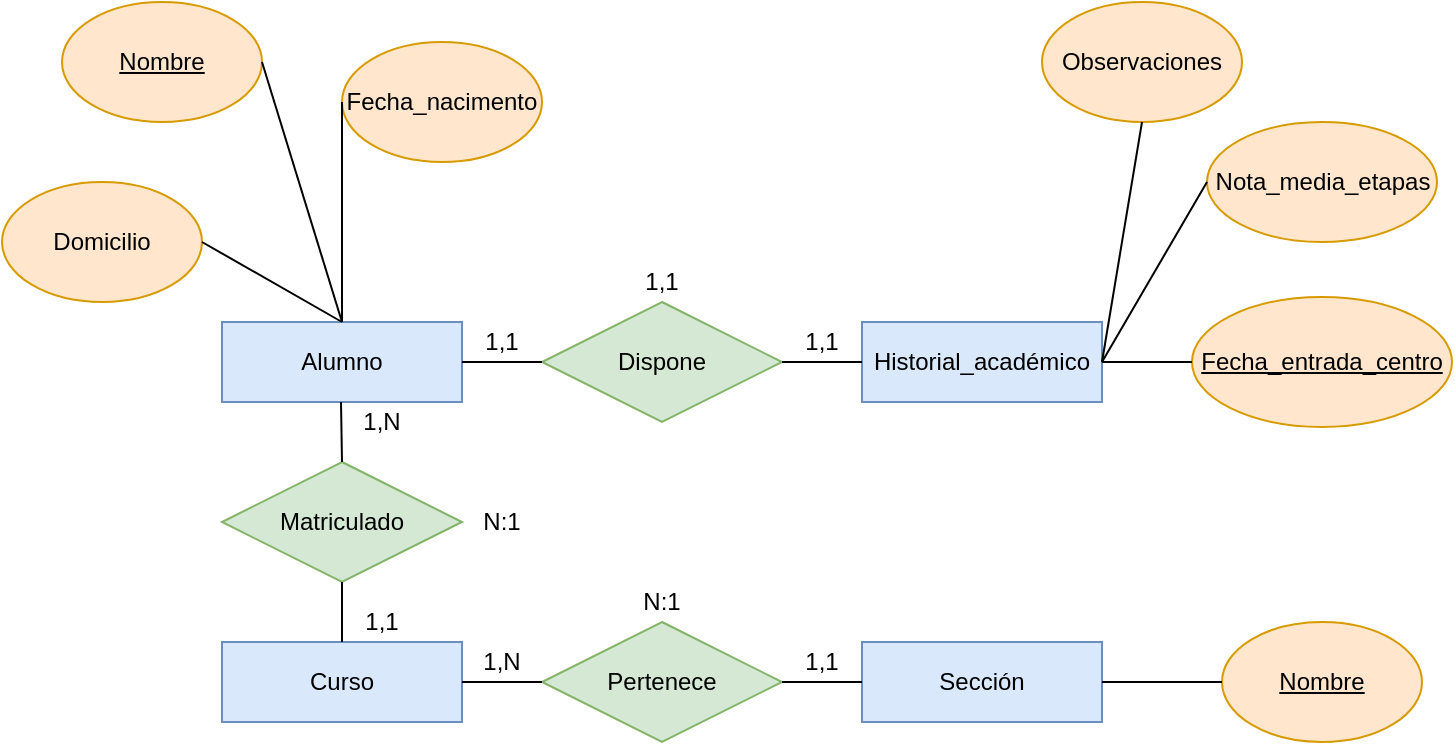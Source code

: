 <mxfile version="13.7.9" type="github">
  <diagram id="R2lEEEUBdFMjLlhIrx00" name="Page-1">
    <mxGraphModel dx="1038" dy="531" grid="1" gridSize="10" guides="1" tooltips="1" connect="1" arrows="1" fold="1" page="1" pageScale="1" pageWidth="850" pageHeight="1100" math="0" shadow="0" extFonts="Permanent Marker^https://fonts.googleapis.com/css?family=Permanent+Marker">
      <root>
        <mxCell id="0" />
        <mxCell id="1" parent="0" />
        <mxCell id="wQgqzNms8Cs4p03QIAbe-82" value="Alumno" style="rounded=0;whiteSpace=wrap;html=1;fillColor=#dae8fc;strokeColor=#6c8ebf;" vertex="1" parent="1">
          <mxGeometry x="120" y="200" width="120" height="40" as="geometry" />
        </mxCell>
        <mxCell id="wQgqzNms8Cs4p03QIAbe-83" value="Curso" style="rounded=0;whiteSpace=wrap;html=1;fillColor=#dae8fc;strokeColor=#6c8ebf;" vertex="1" parent="1">
          <mxGeometry x="120" y="360" width="120" height="40" as="geometry" />
        </mxCell>
        <mxCell id="wQgqzNms8Cs4p03QIAbe-85" value="Sección" style="rounded=0;whiteSpace=wrap;html=1;fontStyle=0;fillColor=#dae8fc;strokeColor=#6c8ebf;" vertex="1" parent="1">
          <mxGeometry x="440" y="360" width="120" height="40" as="geometry" />
        </mxCell>
        <mxCell id="wQgqzNms8Cs4p03QIAbe-86" value="Matriculado" style="rhombus;whiteSpace=wrap;html=1;fillColor=#d5e8d4;strokeColor=#82b366;" vertex="1" parent="1">
          <mxGeometry x="120" y="270" width="120" height="60" as="geometry" />
        </mxCell>
        <mxCell id="wQgqzNms8Cs4p03QIAbe-88" value="" style="endArrow=none;html=1;" edge="1" parent="1">
          <mxGeometry width="50" height="50" relative="1" as="geometry">
            <mxPoint x="180" y="270" as="sourcePoint" />
            <mxPoint x="179.5" y="240" as="targetPoint" />
          </mxGeometry>
        </mxCell>
        <mxCell id="wQgqzNms8Cs4p03QIAbe-89" value="Nombre" style="ellipse;whiteSpace=wrap;html=1;fontStyle=4;fillColor=#ffe6cc;strokeColor=#d79b00;" vertex="1" parent="1">
          <mxGeometry x="40" y="40" width="100" height="60" as="geometry" />
        </mxCell>
        <mxCell id="wQgqzNms8Cs4p03QIAbe-91" value="Fecha_nacimento" style="ellipse;whiteSpace=wrap;html=1;fillColor=#ffe6cc;strokeColor=#d79b00;" vertex="1" parent="1">
          <mxGeometry x="180" y="60" width="100" height="60" as="geometry" />
        </mxCell>
        <mxCell id="wQgqzNms8Cs4p03QIAbe-92" value="Domicilio" style="ellipse;whiteSpace=wrap;html=1;fontStyle=0;fillColor=#ffe6cc;strokeColor=#d79b00;" vertex="1" parent="1">
          <mxGeometry x="10" y="130" width="100" height="60" as="geometry" />
        </mxCell>
        <mxCell id="wQgqzNms8Cs4p03QIAbe-93" value="" style="endArrow=none;html=1;exitX=0.5;exitY=0;exitDx=0;exitDy=0;entryX=1;entryY=0.5;entryDx=0;entryDy=0;" edge="1" parent="1" source="wQgqzNms8Cs4p03QIAbe-82" target="wQgqzNms8Cs4p03QIAbe-89">
          <mxGeometry width="50" height="50" relative="1" as="geometry">
            <mxPoint x="160" y="210" as="sourcePoint" />
            <mxPoint x="160" y="130" as="targetPoint" />
          </mxGeometry>
        </mxCell>
        <mxCell id="wQgqzNms8Cs4p03QIAbe-95" value="" style="endArrow=none;html=1;exitX=0.5;exitY=0;exitDx=0;exitDy=0;entryX=0;entryY=0.5;entryDx=0;entryDy=0;" edge="1" parent="1" source="wQgqzNms8Cs4p03QIAbe-82" target="wQgqzNms8Cs4p03QIAbe-91">
          <mxGeometry width="50" height="50" relative="1" as="geometry">
            <mxPoint x="160" y="210" as="sourcePoint" />
            <mxPoint x="170" y="140" as="targetPoint" />
          </mxGeometry>
        </mxCell>
        <mxCell id="wQgqzNms8Cs4p03QIAbe-96" value="" style="endArrow=none;html=1;entryX=1;entryY=0.5;entryDx=0;entryDy=0;exitX=0.5;exitY=0;exitDx=0;exitDy=0;" edge="1" parent="1" source="wQgqzNms8Cs4p03QIAbe-82" target="wQgqzNms8Cs4p03QIAbe-92">
          <mxGeometry width="50" height="50" relative="1" as="geometry">
            <mxPoint x="170" y="190" as="sourcePoint" />
            <mxPoint x="110" y="130" as="targetPoint" />
          </mxGeometry>
        </mxCell>
        <mxCell id="wQgqzNms8Cs4p03QIAbe-99" value="Historial_académico" style="rounded=0;whiteSpace=wrap;html=1;fillColor=#dae8fc;strokeColor=#6c8ebf;" vertex="1" parent="1">
          <mxGeometry x="440" y="200" width="120" height="40" as="geometry" />
        </mxCell>
        <mxCell id="wQgqzNms8Cs4p03QIAbe-100" value="Dispone" style="rhombus;whiteSpace=wrap;html=1;fillColor=#d5e8d4;strokeColor=#82b366;" vertex="1" parent="1">
          <mxGeometry x="280" y="190" width="120" height="60" as="geometry" />
        </mxCell>
        <mxCell id="wQgqzNms8Cs4p03QIAbe-101" value="Pertenece" style="rhombus;whiteSpace=wrap;html=1;fillColor=#d5e8d4;strokeColor=#82b366;" vertex="1" parent="1">
          <mxGeometry x="280" y="350" width="120" height="60" as="geometry" />
        </mxCell>
        <mxCell id="wQgqzNms8Cs4p03QIAbe-102" value="Nombre" style="ellipse;whiteSpace=wrap;html=1;fontStyle=4;fillColor=#ffe6cc;strokeColor=#d79b00;" vertex="1" parent="1">
          <mxGeometry x="620" y="350" width="100" height="60" as="geometry" />
        </mxCell>
        <mxCell id="wQgqzNms8Cs4p03QIAbe-103" value="" style="endArrow=none;html=1;entryX=0;entryY=0.5;entryDx=0;entryDy=0;" edge="1" parent="1" target="wQgqzNms8Cs4p03QIAbe-102">
          <mxGeometry width="50" height="50" relative="1" as="geometry">
            <mxPoint x="560" y="380" as="sourcePoint" />
            <mxPoint x="610" y="330" as="targetPoint" />
          </mxGeometry>
        </mxCell>
        <mxCell id="wQgqzNms8Cs4p03QIAbe-104" value="N:1" style="text;html=1;strokeColor=none;fillColor=none;align=center;verticalAlign=middle;whiteSpace=wrap;rounded=0;" vertex="1" parent="1">
          <mxGeometry x="240" y="290" width="40" height="20" as="geometry" />
        </mxCell>
        <mxCell id="wQgqzNms8Cs4p03QIAbe-105" value="1,N" style="text;html=1;strokeColor=none;fillColor=none;align=center;verticalAlign=middle;whiteSpace=wrap;rounded=0;" vertex="1" parent="1">
          <mxGeometry x="180" y="240" width="40" height="20" as="geometry" />
        </mxCell>
        <mxCell id="wQgqzNms8Cs4p03QIAbe-106" value="1,1" style="text;html=1;strokeColor=none;fillColor=none;align=center;verticalAlign=middle;whiteSpace=wrap;rounded=0;" vertex="1" parent="1">
          <mxGeometry x="180" y="340" width="40" height="20" as="geometry" />
        </mxCell>
        <mxCell id="wQgqzNms8Cs4p03QIAbe-107" value="" style="endArrow=none;html=1;exitX=0.5;exitY=0;exitDx=0;exitDy=0;entryX=0.5;entryY=1;entryDx=0;entryDy=0;" edge="1" parent="1" source="wQgqzNms8Cs4p03QIAbe-83" target="wQgqzNms8Cs4p03QIAbe-86">
          <mxGeometry width="50" height="50" relative="1" as="geometry">
            <mxPoint x="430" y="280" as="sourcePoint" />
            <mxPoint x="480" y="230" as="targetPoint" />
          </mxGeometry>
        </mxCell>
        <mxCell id="wQgqzNms8Cs4p03QIAbe-108" value="" style="endArrow=none;html=1;exitX=1;exitY=0.5;exitDx=0;exitDy=0;entryX=0;entryY=0.5;entryDx=0;entryDy=0;" edge="1" parent="1" source="wQgqzNms8Cs4p03QIAbe-100" target="wQgqzNms8Cs4p03QIAbe-99">
          <mxGeometry width="50" height="50" relative="1" as="geometry">
            <mxPoint x="430" y="280" as="sourcePoint" />
            <mxPoint x="480" y="230" as="targetPoint" />
          </mxGeometry>
        </mxCell>
        <mxCell id="wQgqzNms8Cs4p03QIAbe-109" value="" style="endArrow=none;html=1;exitX=1;exitY=0.5;exitDx=0;exitDy=0;entryX=0;entryY=0.5;entryDx=0;entryDy=0;" edge="1" parent="1" source="wQgqzNms8Cs4p03QIAbe-82" target="wQgqzNms8Cs4p03QIAbe-100">
          <mxGeometry width="50" height="50" relative="1" as="geometry">
            <mxPoint x="430" y="280" as="sourcePoint" />
            <mxPoint x="480" y="230" as="targetPoint" />
          </mxGeometry>
        </mxCell>
        <mxCell id="wQgqzNms8Cs4p03QIAbe-110" value="1,1" style="text;html=1;strokeColor=none;fillColor=none;align=center;verticalAlign=middle;whiteSpace=wrap;rounded=0;" vertex="1" parent="1">
          <mxGeometry x="400" y="200" width="40" height="20" as="geometry" />
        </mxCell>
        <mxCell id="wQgqzNms8Cs4p03QIAbe-111" value="1,1" style="text;html=1;strokeColor=none;fillColor=none;align=center;verticalAlign=middle;whiteSpace=wrap;rounded=0;" vertex="1" parent="1">
          <mxGeometry x="240" y="200" width="40" height="20" as="geometry" />
        </mxCell>
        <mxCell id="wQgqzNms8Cs4p03QIAbe-112" value="1,1" style="text;html=1;strokeColor=none;fillColor=none;align=center;verticalAlign=middle;whiteSpace=wrap;rounded=0;" vertex="1" parent="1">
          <mxGeometry x="320" y="170" width="40" height="20" as="geometry" />
        </mxCell>
        <mxCell id="wQgqzNms8Cs4p03QIAbe-113" value="" style="endArrow=none;html=1;entryX=0;entryY=0.5;entryDx=0;entryDy=0;exitX=1;exitY=0.5;exitDx=0;exitDy=0;" edge="1" parent="1" source="wQgqzNms8Cs4p03QIAbe-83" target="wQgqzNms8Cs4p03QIAbe-101">
          <mxGeometry width="50" height="50" relative="1" as="geometry">
            <mxPoint x="240" y="380" as="sourcePoint" />
            <mxPoint x="290" y="330" as="targetPoint" />
          </mxGeometry>
        </mxCell>
        <mxCell id="wQgqzNms8Cs4p03QIAbe-114" value="" style="endArrow=none;html=1;entryX=0;entryY=0.5;entryDx=0;entryDy=0;exitX=1;exitY=0.5;exitDx=0;exitDy=0;" edge="1" parent="1" source="wQgqzNms8Cs4p03QIAbe-101" target="wQgqzNms8Cs4p03QIAbe-85">
          <mxGeometry width="50" height="50" relative="1" as="geometry">
            <mxPoint x="250" y="390" as="sourcePoint" />
            <mxPoint x="290" y="390" as="targetPoint" />
          </mxGeometry>
        </mxCell>
        <mxCell id="wQgqzNms8Cs4p03QIAbe-115" value="N:1" style="text;html=1;strokeColor=none;fillColor=none;align=center;verticalAlign=middle;whiteSpace=wrap;rounded=0;" vertex="1" parent="1">
          <mxGeometry x="320" y="330" width="40" height="20" as="geometry" />
        </mxCell>
        <mxCell id="wQgqzNms8Cs4p03QIAbe-116" value="1,N" style="text;html=1;strokeColor=none;fillColor=none;align=center;verticalAlign=middle;whiteSpace=wrap;rounded=0;" vertex="1" parent="1">
          <mxGeometry x="240" y="360" width="40" height="20" as="geometry" />
        </mxCell>
        <mxCell id="wQgqzNms8Cs4p03QIAbe-117" value="1,1" style="text;html=1;strokeColor=none;fillColor=none;align=center;verticalAlign=middle;whiteSpace=wrap;rounded=0;" vertex="1" parent="1">
          <mxGeometry x="400" y="360" width="40" height="20" as="geometry" />
        </mxCell>
        <mxCell id="wQgqzNms8Cs4p03QIAbe-119" value="Fecha_entrada_centro" style="ellipse;whiteSpace=wrap;html=1;fillColor=#ffe6cc;strokeColor=#d79b00;fontStyle=4" vertex="1" parent="1">
          <mxGeometry x="605" y="187.5" width="130" height="65" as="geometry" />
        </mxCell>
        <mxCell id="wQgqzNms8Cs4p03QIAbe-120" value="" style="endArrow=none;html=1;exitX=1;exitY=0.5;exitDx=0;exitDy=0;entryX=0;entryY=0.5;entryDx=0;entryDy=0;" edge="1" parent="1" source="wQgqzNms8Cs4p03QIAbe-99" target="wQgqzNms8Cs4p03QIAbe-119">
          <mxGeometry width="50" height="50" relative="1" as="geometry">
            <mxPoint x="430" y="280" as="sourcePoint" />
            <mxPoint x="480" y="230" as="targetPoint" />
          </mxGeometry>
        </mxCell>
        <mxCell id="wQgqzNms8Cs4p03QIAbe-122" value="Observaciones" style="ellipse;whiteSpace=wrap;html=1;fillColor=#ffe6cc;strokeColor=#d79b00;" vertex="1" parent="1">
          <mxGeometry x="530" y="40" width="100" height="60" as="geometry" />
        </mxCell>
        <mxCell id="wQgqzNms8Cs4p03QIAbe-123" value="Nota_media_etapas" style="ellipse;whiteSpace=wrap;html=1;fillColor=#ffe6cc;strokeColor=#d79b00;" vertex="1" parent="1">
          <mxGeometry x="612.5" y="100" width="115" height="60" as="geometry" />
        </mxCell>
        <mxCell id="wQgqzNms8Cs4p03QIAbe-124" value="" style="endArrow=none;html=1;exitX=1;exitY=0.5;exitDx=0;exitDy=0;entryX=0.5;entryY=1;entryDx=0;entryDy=0;" edge="1" parent="1" source="wQgqzNms8Cs4p03QIAbe-99" target="wQgqzNms8Cs4p03QIAbe-122">
          <mxGeometry width="50" height="50" relative="1" as="geometry">
            <mxPoint x="430" y="280" as="sourcePoint" />
            <mxPoint x="480" y="230" as="targetPoint" />
          </mxGeometry>
        </mxCell>
        <mxCell id="wQgqzNms8Cs4p03QIAbe-125" value="" style="endArrow=none;html=1;exitX=1;exitY=0.5;exitDx=0;exitDy=0;entryX=0;entryY=0.5;entryDx=0;entryDy=0;" edge="1" parent="1" source="wQgqzNms8Cs4p03QIAbe-99" target="wQgqzNms8Cs4p03QIAbe-123">
          <mxGeometry width="50" height="50" relative="1" as="geometry">
            <mxPoint x="430" y="280" as="sourcePoint" />
            <mxPoint x="480" y="230" as="targetPoint" />
          </mxGeometry>
        </mxCell>
      </root>
    </mxGraphModel>
  </diagram>
</mxfile>
